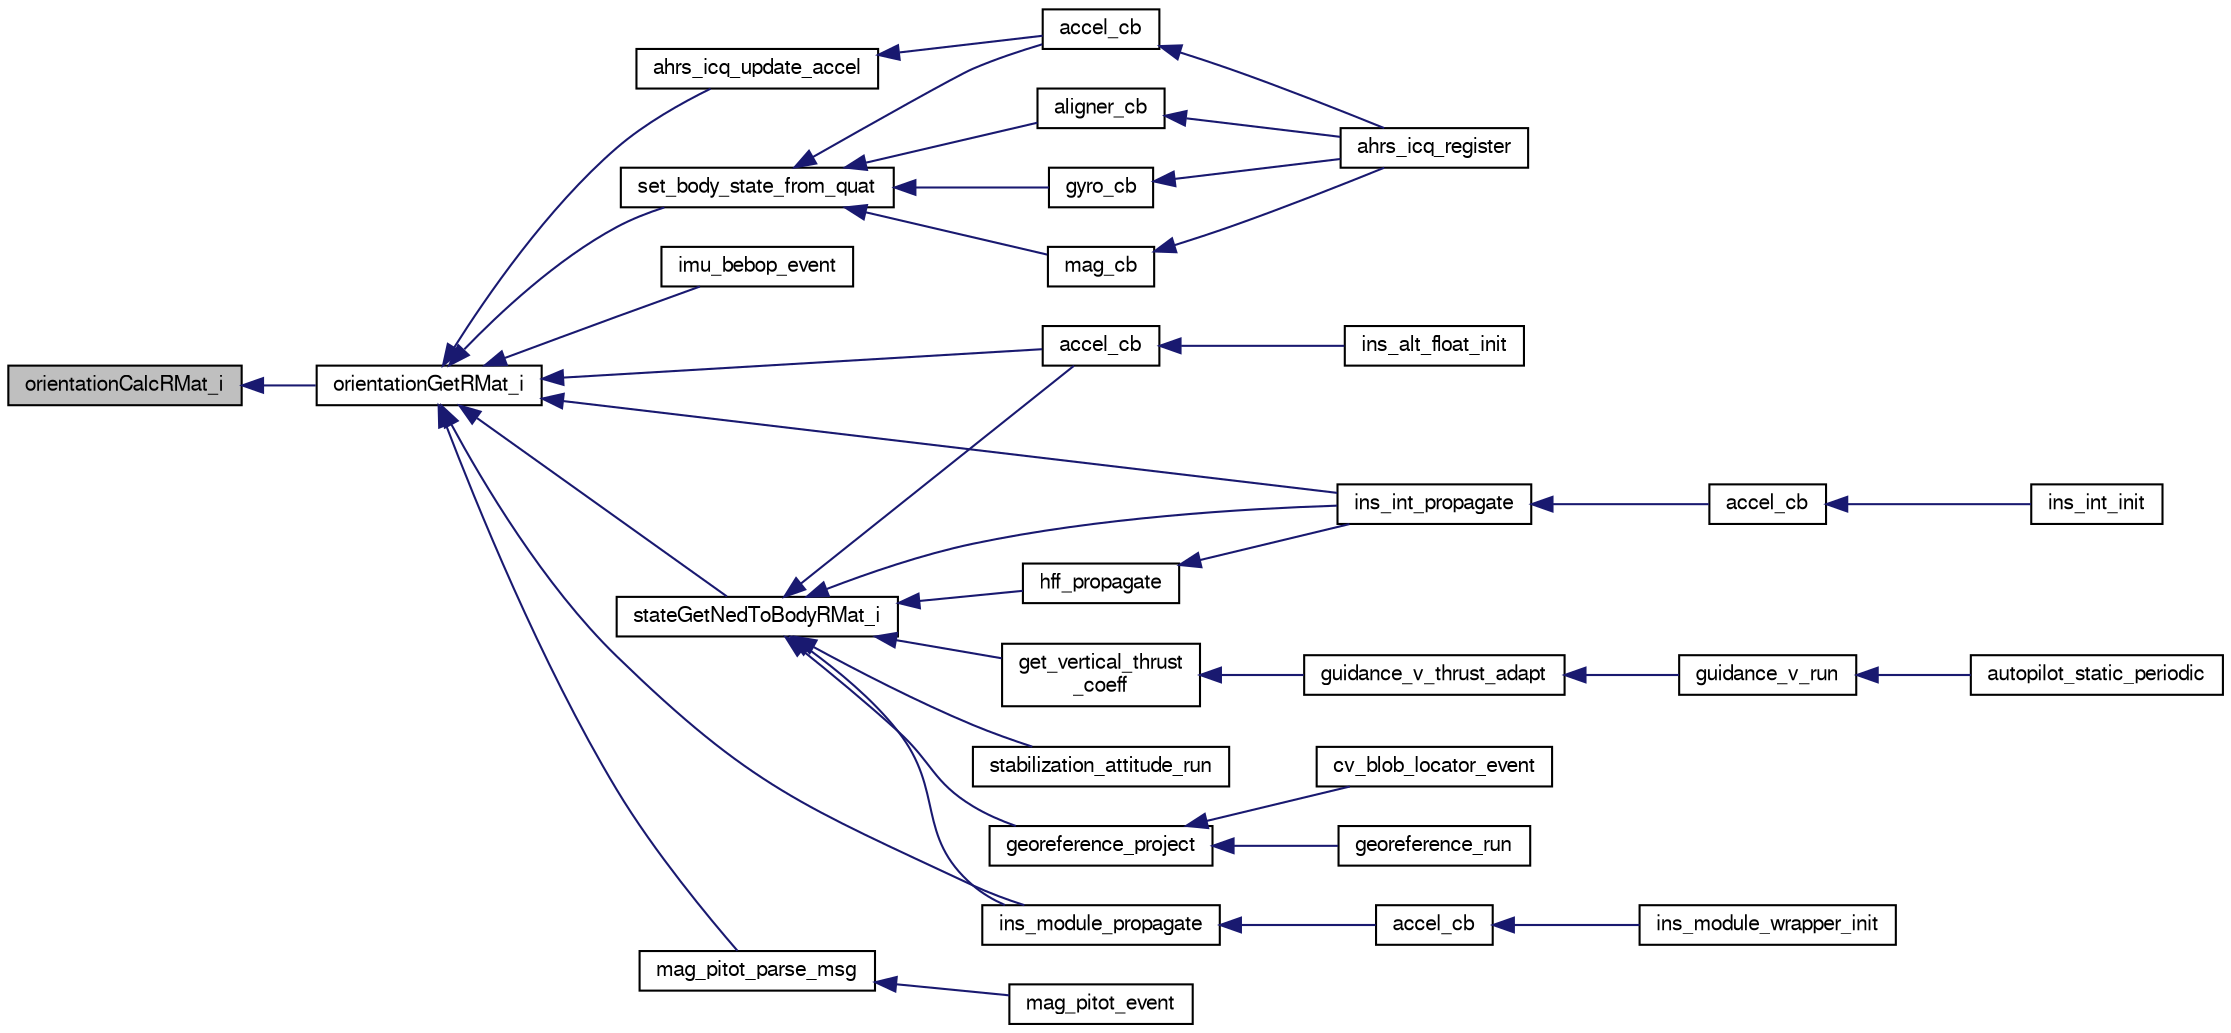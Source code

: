 digraph "orientationCalcRMat_i"
{
  edge [fontname="FreeSans",fontsize="10",labelfontname="FreeSans",labelfontsize="10"];
  node [fontname="FreeSans",fontsize="10",shape=record];
  rankdir="LR";
  Node1 [label="orientationCalcRMat_i",height=0.2,width=0.4,color="black", fillcolor="grey75", style="filled", fontcolor="black"];
  Node1 -> Node2 [dir="back",color="midnightblue",fontsize="10",style="solid",fontname="FreeSans"];
  Node2 [label="orientationGetRMat_i",height=0.2,width=0.4,color="black", fillcolor="white", style="filled",URL="$group__math__orientation__representation.html#ga4d3e785c7decf12ad0331c6ec207ded7",tooltip="Get vehicle body attitude rotation matrix (int). "];
  Node2 -> Node3 [dir="back",color="midnightblue",fontsize="10",style="solid",fontname="FreeSans"];
  Node3 [label="ahrs_icq_update_accel",height=0.2,width=0.4,color="black", fillcolor="white", style="filled",URL="$ahrs__int__cmpl__quat_8h.html#a217936945482b6839441d4616eab56b7"];
  Node3 -> Node4 [dir="back",color="midnightblue",fontsize="10",style="solid",fontname="FreeSans"];
  Node4 [label="accel_cb",height=0.2,width=0.4,color="black", fillcolor="white", style="filled",URL="$ahrs__int__cmpl__quat__wrapper_8c.html#aacd6b1869f263f90a6f1fbe777a87793"];
  Node4 -> Node5 [dir="back",color="midnightblue",fontsize="10",style="solid",fontname="FreeSans"];
  Node5 [label="ahrs_icq_register",height=0.2,width=0.4,color="black", fillcolor="white", style="filled",URL="$ahrs__int__cmpl__quat__wrapper_8h.html#af71a2cd8d6fabc9373e99e2aeddbbb89"];
  Node2 -> Node6 [dir="back",color="midnightblue",fontsize="10",style="solid",fontname="FreeSans"];
  Node6 [label="set_body_state_from_quat",height=0.2,width=0.4,color="black", fillcolor="white", style="filled",URL="$ahrs__int__cmpl__quat__wrapper_8c.html#abea8ede7c8ebc5179487d3464ab513bb",tooltip="Rotate angles and rates from imu to body frame and set state. "];
  Node6 -> Node4 [dir="back",color="midnightblue",fontsize="10",style="solid",fontname="FreeSans"];
  Node6 -> Node7 [dir="back",color="midnightblue",fontsize="10",style="solid",fontname="FreeSans"];
  Node7 [label="aligner_cb",height=0.2,width=0.4,color="black", fillcolor="white", style="filled",URL="$ahrs__int__cmpl__quat__wrapper_8c.html#abb508f672663ab1485eae5b9e1799f21"];
  Node7 -> Node5 [dir="back",color="midnightblue",fontsize="10",style="solid",fontname="FreeSans"];
  Node6 -> Node8 [dir="back",color="midnightblue",fontsize="10",style="solid",fontname="FreeSans"];
  Node8 [label="gyro_cb",height=0.2,width=0.4,color="black", fillcolor="white", style="filled",URL="$ahrs__int__cmpl__quat__wrapper_8c.html#a47e1ea35fdb43af72537c6c9f38b889d"];
  Node8 -> Node5 [dir="back",color="midnightblue",fontsize="10",style="solid",fontname="FreeSans"];
  Node6 -> Node9 [dir="back",color="midnightblue",fontsize="10",style="solid",fontname="FreeSans"];
  Node9 [label="mag_cb",height=0.2,width=0.4,color="black", fillcolor="white", style="filled",URL="$ahrs__int__cmpl__quat__wrapper_8c.html#a49cc1e545848b85016af530049991c02"];
  Node9 -> Node5 [dir="back",color="midnightblue",fontsize="10",style="solid",fontname="FreeSans"];
  Node2 -> Node10 [dir="back",color="midnightblue",fontsize="10",style="solid",fontname="FreeSans"];
  Node10 [label="imu_bebop_event",height=0.2,width=0.4,color="black", fillcolor="white", style="filled",URL="$imu__bebop_8h.html#abf59a3c40b631f23435da34574ce0197",tooltip="Handle all the events of the Navstik IMU components. "];
  Node2 -> Node11 [dir="back",color="midnightblue",fontsize="10",style="solid",fontname="FreeSans"];
  Node11 [label="accel_cb",height=0.2,width=0.4,color="black", fillcolor="white", style="filled",URL="$ins__alt__float_8c.html#aacd6b1869f263f90a6f1fbe777a87793"];
  Node11 -> Node12 [dir="back",color="midnightblue",fontsize="10",style="solid",fontname="FreeSans"];
  Node12 [label="ins_alt_float_init",height=0.2,width=0.4,color="black", fillcolor="white", style="filled",URL="$ins__alt__float_8h.html#addae4691b18806ce2db90c10ef8d7274"];
  Node2 -> Node13 [dir="back",color="midnightblue",fontsize="10",style="solid",fontname="FreeSans"];
  Node13 [label="ins_int_propagate",height=0.2,width=0.4,color="black", fillcolor="white", style="filled",URL="$ins__int_8h.html#a51c0c3198d953f37ad8340875e9f0c29"];
  Node13 -> Node14 [dir="back",color="midnightblue",fontsize="10",style="solid",fontname="FreeSans"];
  Node14 [label="accel_cb",height=0.2,width=0.4,color="black", fillcolor="white", style="filled",URL="$ins__int_8c.html#aacd6b1869f263f90a6f1fbe777a87793"];
  Node14 -> Node15 [dir="back",color="midnightblue",fontsize="10",style="solid",fontname="FreeSans"];
  Node15 [label="ins_int_init",height=0.2,width=0.4,color="black", fillcolor="white", style="filled",URL="$ins__int_8h.html#a6f47e4e65f9697a961c3bef79e9029e4"];
  Node2 -> Node16 [dir="back",color="midnightblue",fontsize="10",style="solid",fontname="FreeSans"];
  Node16 [label="ins_module_propagate",height=0.2,width=0.4,color="black", fillcolor="white", style="filled",URL="$ins__skeleton_8h.html#af8f4d5bc7fb727602a67c65891f0cdd3"];
  Node16 -> Node17 [dir="back",color="midnightblue",fontsize="10",style="solid",fontname="FreeSans"];
  Node17 [label="accel_cb",height=0.2,width=0.4,color="black", fillcolor="white", style="filled",URL="$ins__skeleton_8c.html#aacd6b1869f263f90a6f1fbe777a87793"];
  Node17 -> Node18 [dir="back",color="midnightblue",fontsize="10",style="solid",fontname="FreeSans"];
  Node18 [label="ins_module_wrapper_init",height=0.2,width=0.4,color="black", fillcolor="white", style="filled",URL="$ins__skeleton_8h.html#a36545e3f7b1233bb331ff0952d01a9bc"];
  Node2 -> Node19 [dir="back",color="midnightblue",fontsize="10",style="solid",fontname="FreeSans"];
  Node19 [label="mag_pitot_parse_msg",height=0.2,width=0.4,color="black", fillcolor="white", style="filled",URL="$mag__pitot__uart_8c.html#a507efea07b8c1b9e6094e6895f931b87"];
  Node19 -> Node20 [dir="back",color="midnightblue",fontsize="10",style="solid",fontname="FreeSans"];
  Node20 [label="mag_pitot_event",height=0.2,width=0.4,color="black", fillcolor="white", style="filled",URL="$mag__pitot__uart_8h.html#aac788d30836b603e187ffb4f8fdcf1c6"];
  Node2 -> Node21 [dir="back",color="midnightblue",fontsize="10",style="solid",fontname="FreeSans"];
  Node21 [label="stateGetNedToBodyRMat_i",height=0.2,width=0.4,color="black", fillcolor="white", style="filled",URL="$group__state__attitude.html#ga7c541b9b2e6231ac9a11a9e21562a5b3",tooltip="Get vehicle body attitude rotation matrix (int). "];
  Node21 -> Node22 [dir="back",color="midnightblue",fontsize="10",style="solid",fontname="FreeSans"];
  Node22 [label="get_vertical_thrust\l_coeff",height=0.2,width=0.4,color="black", fillcolor="white", style="filled",URL="$rotorcraft_2guidance_2guidance__v_8c.html#a88e5859a174ec5bf7fb911a351a15065",tooltip="get the cosine of the angle between thrust vector and gravity vector "];
  Node22 -> Node23 [dir="back",color="midnightblue",fontsize="10",style="solid",fontname="FreeSans"];
  Node23 [label="guidance_v_thrust_adapt",height=0.2,width=0.4,color="black", fillcolor="white", style="filled",URL="$rotorcraft_2guidance_2guidance__v_8h.html#a0f2c0608e9949e1d68952c3491a30a83"];
  Node23 -> Node24 [dir="back",color="midnightblue",fontsize="10",style="solid",fontname="FreeSans"];
  Node24 [label="guidance_v_run",height=0.2,width=0.4,color="black", fillcolor="white", style="filled",URL="$rotorcraft_2guidance_2guidance__v_8h.html#a5c03e8fc9dd9e84925081df8639d4001"];
  Node24 -> Node25 [dir="back",color="midnightblue",fontsize="10",style="solid",fontname="FreeSans"];
  Node25 [label="autopilot_static_periodic",height=0.2,width=0.4,color="black", fillcolor="white", style="filled",URL="$rotorcraft_2autopilot__static_8c.html#a81ff7c3a0611cb76bfbd35fc817070d6"];
  Node21 -> Node26 [dir="back",color="midnightblue",fontsize="10",style="solid",fontname="FreeSans"];
  Node26 [label="stabilization_attitude_run",height=0.2,width=0.4,color="black", fillcolor="white", style="filled",URL="$stabilization__attitude__heli__indi_8c.html#add1138c9aae1adaafdb42ddf2f0c039a"];
  Node21 -> Node27 [dir="back",color="midnightblue",fontsize="10",style="solid",fontname="FreeSans"];
  Node27 [label="georeference_project",height=0.2,width=0.4,color="black", fillcolor="white", style="filled",URL="$cv__georeference_8h.html#a230ffda49b65d6b6963063af8ab73e00"];
  Node27 -> Node28 [dir="back",color="midnightblue",fontsize="10",style="solid",fontname="FreeSans"];
  Node28 [label="cv_blob_locator_event",height=0.2,width=0.4,color="black", fillcolor="white", style="filled",URL="$cv__blob__locator_8h.html#a391703403d5b9f54b9aeb1ef368be61b"];
  Node27 -> Node29 [dir="back",color="midnightblue",fontsize="10",style="solid",fontname="FreeSans"];
  Node29 [label="georeference_run",height=0.2,width=0.4,color="black", fillcolor="white", style="filled",URL="$cv__georeference_8h.html#a913d1504b4e33a803c6f5ab06721fd6b"];
  Node21 -> Node30 [dir="back",color="midnightblue",fontsize="10",style="solid",fontname="FreeSans"];
  Node30 [label="hff_propagate",height=0.2,width=0.4,color="black", fillcolor="white", style="filled",URL="$hf__float_8h.html#a9bdbdd8c70af4499734f76ebffbebd69"];
  Node30 -> Node13 [dir="back",color="midnightblue",fontsize="10",style="solid",fontname="FreeSans"];
  Node21 -> Node11 [dir="back",color="midnightblue",fontsize="10",style="solid",fontname="FreeSans"];
  Node21 -> Node13 [dir="back",color="midnightblue",fontsize="10",style="solid",fontname="FreeSans"];
  Node21 -> Node16 [dir="back",color="midnightblue",fontsize="10",style="solid",fontname="FreeSans"];
}
